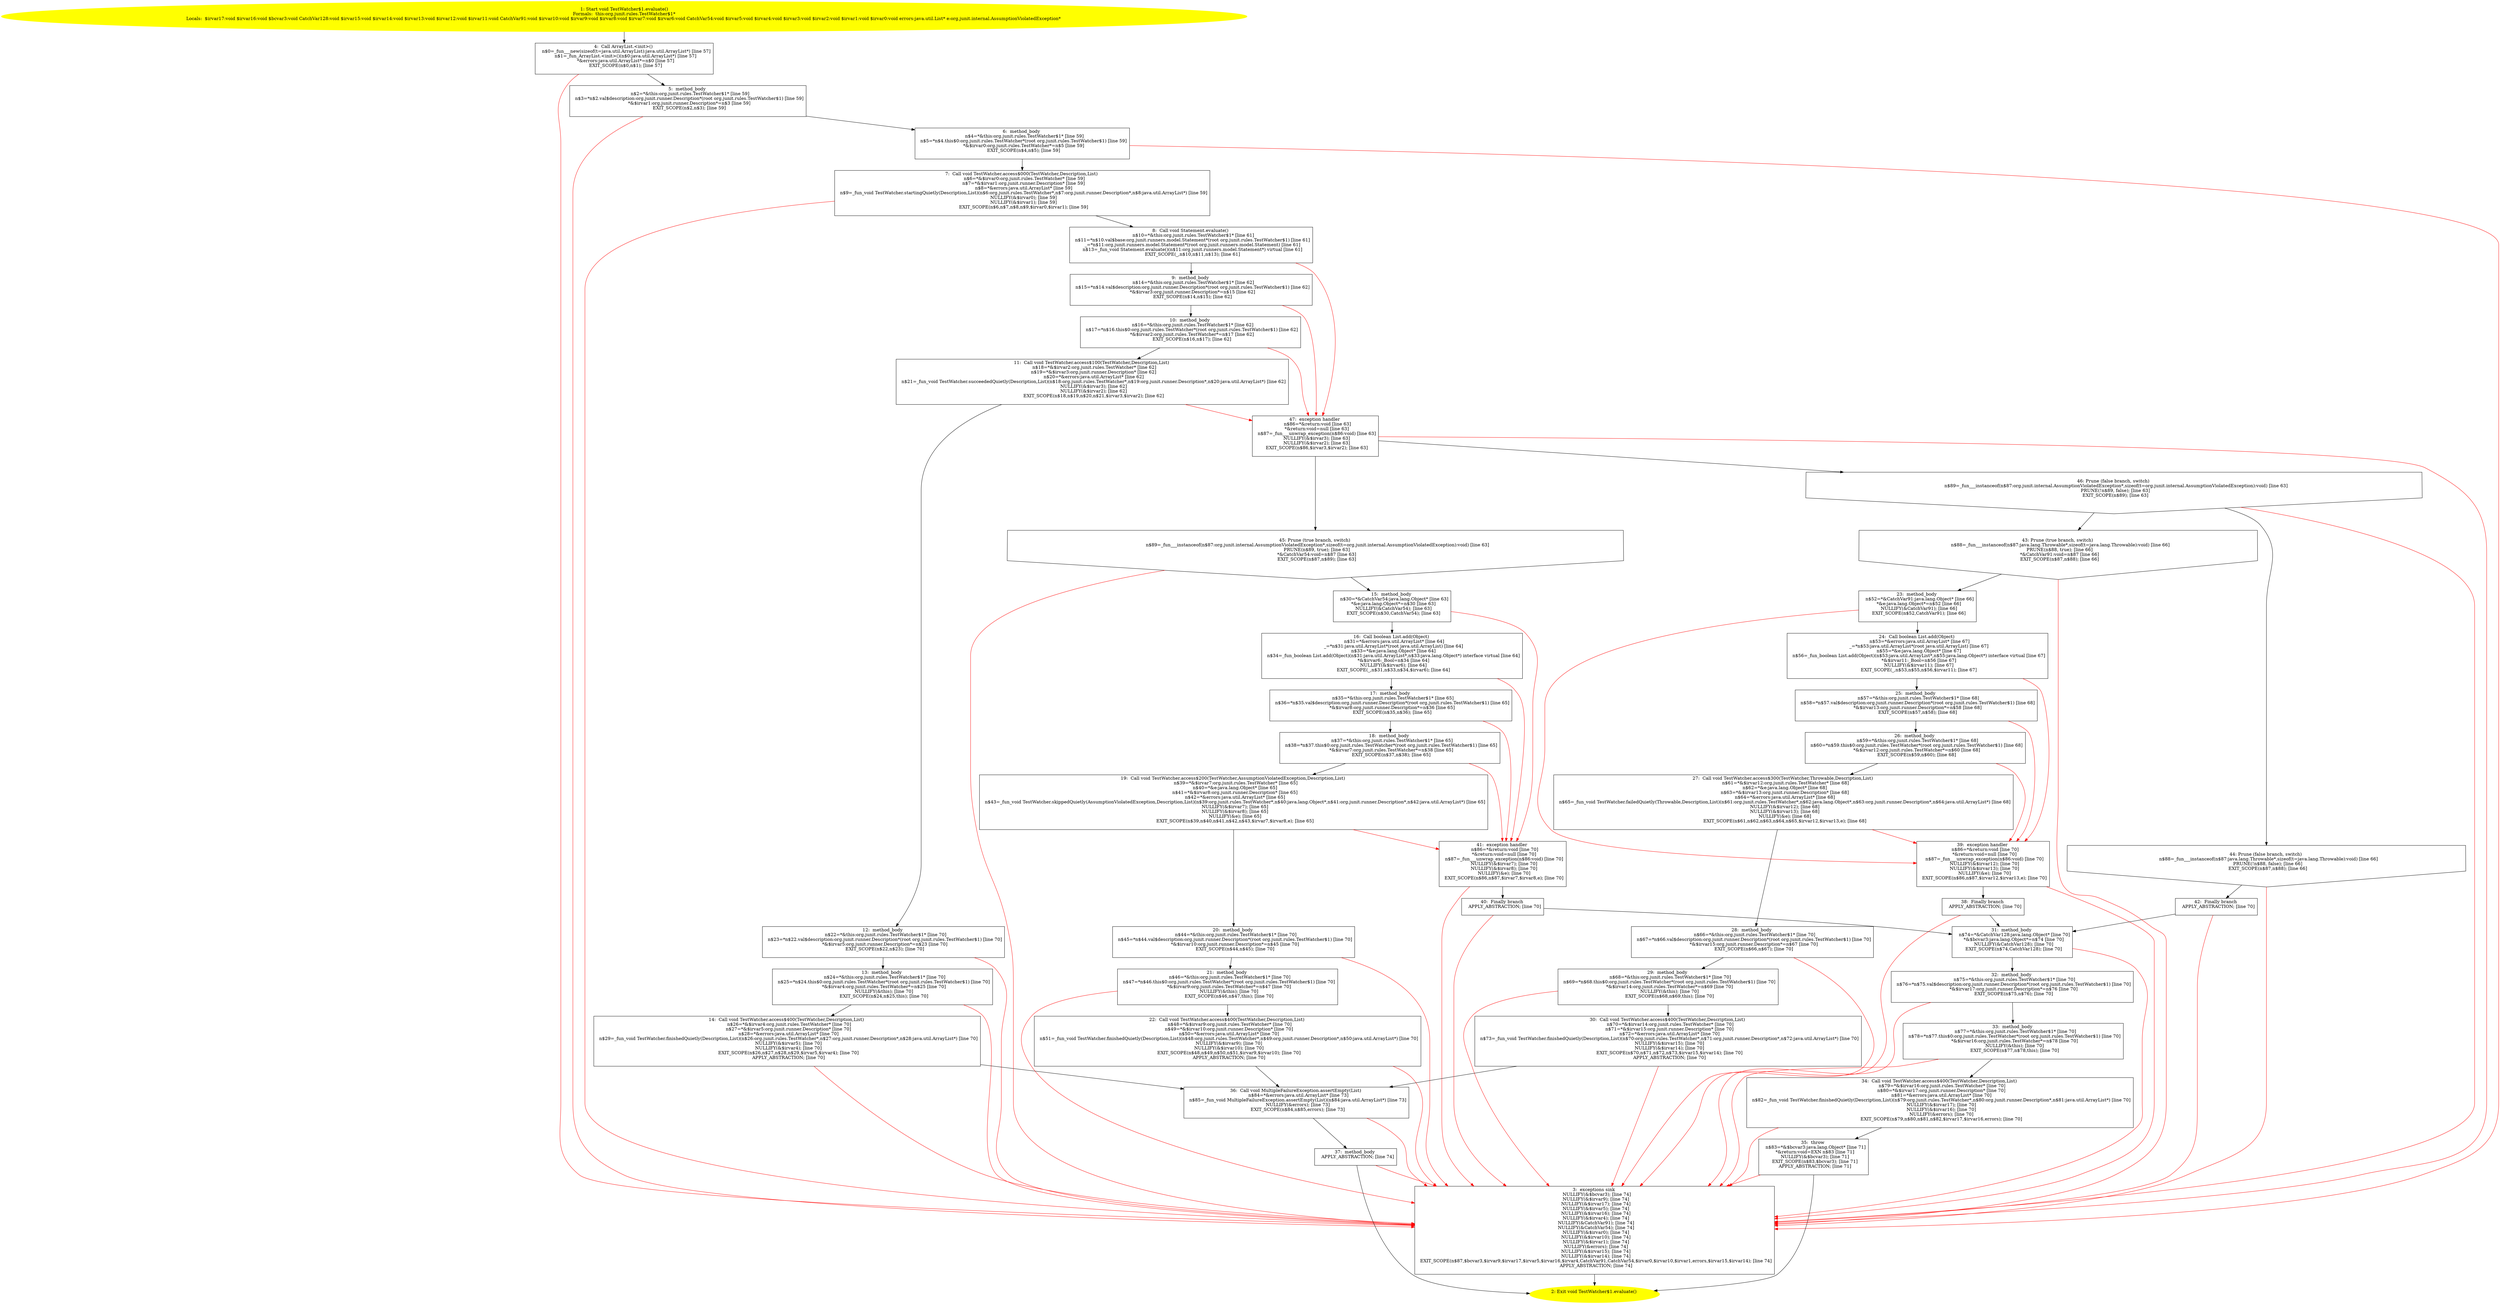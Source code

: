/* @generated */
digraph cfg {
"org.junit.rules.TestWatcher$1.evaluate():void.a4a54c6fe6876ad02a4914ce08b993ca_1" [label="1: Start void TestWatcher$1.evaluate()\nFormals:  this:org.junit.rules.TestWatcher$1*\nLocals:  $irvar17:void $irvar16:void $bcvar3:void CatchVar128:void $irvar15:void $irvar14:void $irvar13:void $irvar12:void $irvar11:void CatchVar91:void $irvar10:void $irvar9:void $irvar8:void $irvar7:void $irvar6:void CatchVar54:void $irvar5:void $irvar4:void $irvar3:void $irvar2:void $irvar1:void $irvar0:void errors:java.util.List* e:org.junit.internal.AssumptionViolatedException* \n  " color=yellow style=filled]
	

	 "org.junit.rules.TestWatcher$1.evaluate():void.a4a54c6fe6876ad02a4914ce08b993ca_1" -> "org.junit.rules.TestWatcher$1.evaluate():void.a4a54c6fe6876ad02a4914ce08b993ca_4" ;
"org.junit.rules.TestWatcher$1.evaluate():void.a4a54c6fe6876ad02a4914ce08b993ca_2" [label="2: Exit void TestWatcher$1.evaluate() \n  " color=yellow style=filled]
	

"org.junit.rules.TestWatcher$1.evaluate():void.a4a54c6fe6876ad02a4914ce08b993ca_3" [label="3:  exceptions sink \n   NULLIFY(&$bcvar3); [line 74]\n  NULLIFY(&$irvar9); [line 74]\n  NULLIFY(&$irvar17); [line 74]\n  NULLIFY(&$irvar5); [line 74]\n  NULLIFY(&$irvar16); [line 74]\n  NULLIFY(&$irvar4); [line 74]\n  NULLIFY(&CatchVar91); [line 74]\n  NULLIFY(&CatchVar54); [line 74]\n  NULLIFY(&$irvar0); [line 74]\n  NULLIFY(&$irvar10); [line 74]\n  NULLIFY(&$irvar1); [line 74]\n  NULLIFY(&errors); [line 74]\n  NULLIFY(&$irvar15); [line 74]\n  NULLIFY(&$irvar14); [line 74]\n  EXIT_SCOPE(n$87,$bcvar3,$irvar9,$irvar17,$irvar5,$irvar16,$irvar4,CatchVar91,CatchVar54,$irvar0,$irvar10,$irvar1,errors,$irvar15,$irvar14); [line 74]\n  APPLY_ABSTRACTION; [line 74]\n " shape="box"]
	

	 "org.junit.rules.TestWatcher$1.evaluate():void.a4a54c6fe6876ad02a4914ce08b993ca_3" -> "org.junit.rules.TestWatcher$1.evaluate():void.a4a54c6fe6876ad02a4914ce08b993ca_2" ;
"org.junit.rules.TestWatcher$1.evaluate():void.a4a54c6fe6876ad02a4914ce08b993ca_4" [label="4:  Call ArrayList.<init>() \n   n$0=_fun___new(sizeof(t=java.util.ArrayList):java.util.ArrayList*) [line 57]\n  n$1=_fun_ArrayList.<init>()(n$0:java.util.ArrayList*) [line 57]\n  *&errors:java.util.ArrayList*=n$0 [line 57]\n  EXIT_SCOPE(n$0,n$1); [line 57]\n " shape="box"]
	

	 "org.junit.rules.TestWatcher$1.evaluate():void.a4a54c6fe6876ad02a4914ce08b993ca_4" -> "org.junit.rules.TestWatcher$1.evaluate():void.a4a54c6fe6876ad02a4914ce08b993ca_5" ;
	 "org.junit.rules.TestWatcher$1.evaluate():void.a4a54c6fe6876ad02a4914ce08b993ca_4" -> "org.junit.rules.TestWatcher$1.evaluate():void.a4a54c6fe6876ad02a4914ce08b993ca_3" [color="red" ];
"org.junit.rules.TestWatcher$1.evaluate():void.a4a54c6fe6876ad02a4914ce08b993ca_5" [label="5:  method_body \n   n$2=*&this:org.junit.rules.TestWatcher$1* [line 59]\n  n$3=*n$2.val$description:org.junit.runner.Description*(root org.junit.rules.TestWatcher$1) [line 59]\n  *&$irvar1:org.junit.runner.Description*=n$3 [line 59]\n  EXIT_SCOPE(n$2,n$3); [line 59]\n " shape="box"]
	

	 "org.junit.rules.TestWatcher$1.evaluate():void.a4a54c6fe6876ad02a4914ce08b993ca_5" -> "org.junit.rules.TestWatcher$1.evaluate():void.a4a54c6fe6876ad02a4914ce08b993ca_6" ;
	 "org.junit.rules.TestWatcher$1.evaluate():void.a4a54c6fe6876ad02a4914ce08b993ca_5" -> "org.junit.rules.TestWatcher$1.evaluate():void.a4a54c6fe6876ad02a4914ce08b993ca_3" [color="red" ];
"org.junit.rules.TestWatcher$1.evaluate():void.a4a54c6fe6876ad02a4914ce08b993ca_6" [label="6:  method_body \n   n$4=*&this:org.junit.rules.TestWatcher$1* [line 59]\n  n$5=*n$4.this$0:org.junit.rules.TestWatcher*(root org.junit.rules.TestWatcher$1) [line 59]\n  *&$irvar0:org.junit.rules.TestWatcher*=n$5 [line 59]\n  EXIT_SCOPE(n$4,n$5); [line 59]\n " shape="box"]
	

	 "org.junit.rules.TestWatcher$1.evaluate():void.a4a54c6fe6876ad02a4914ce08b993ca_6" -> "org.junit.rules.TestWatcher$1.evaluate():void.a4a54c6fe6876ad02a4914ce08b993ca_7" ;
	 "org.junit.rules.TestWatcher$1.evaluate():void.a4a54c6fe6876ad02a4914ce08b993ca_6" -> "org.junit.rules.TestWatcher$1.evaluate():void.a4a54c6fe6876ad02a4914ce08b993ca_3" [color="red" ];
"org.junit.rules.TestWatcher$1.evaluate():void.a4a54c6fe6876ad02a4914ce08b993ca_7" [label="7:  Call void TestWatcher.access$000(TestWatcher,Description,List) \n   n$6=*&$irvar0:org.junit.rules.TestWatcher* [line 59]\n  n$7=*&$irvar1:org.junit.runner.Description* [line 59]\n  n$8=*&errors:java.util.ArrayList* [line 59]\n  n$9=_fun_void TestWatcher.startingQuietly(Description,List)(n$6:org.junit.rules.TestWatcher*,n$7:org.junit.runner.Description*,n$8:java.util.ArrayList*) [line 59]\n  NULLIFY(&$irvar0); [line 59]\n  NULLIFY(&$irvar1); [line 59]\n  EXIT_SCOPE(n$6,n$7,n$8,n$9,$irvar0,$irvar1); [line 59]\n " shape="box"]
	

	 "org.junit.rules.TestWatcher$1.evaluate():void.a4a54c6fe6876ad02a4914ce08b993ca_7" -> "org.junit.rules.TestWatcher$1.evaluate():void.a4a54c6fe6876ad02a4914ce08b993ca_8" ;
	 "org.junit.rules.TestWatcher$1.evaluate():void.a4a54c6fe6876ad02a4914ce08b993ca_7" -> "org.junit.rules.TestWatcher$1.evaluate():void.a4a54c6fe6876ad02a4914ce08b993ca_3" [color="red" ];
"org.junit.rules.TestWatcher$1.evaluate():void.a4a54c6fe6876ad02a4914ce08b993ca_8" [label="8:  Call void Statement.evaluate() \n   n$10=*&this:org.junit.rules.TestWatcher$1* [line 61]\n  n$11=*n$10.val$base:org.junit.runners.model.Statement*(root org.junit.rules.TestWatcher$1) [line 61]\n  _=*n$11:org.junit.runners.model.Statement*(root org.junit.runners.model.Statement) [line 61]\n  n$13=_fun_void Statement.evaluate()(n$11:org.junit.runners.model.Statement*) virtual [line 61]\n  EXIT_SCOPE(_,n$10,n$11,n$13); [line 61]\n " shape="box"]
	

	 "org.junit.rules.TestWatcher$1.evaluate():void.a4a54c6fe6876ad02a4914ce08b993ca_8" -> "org.junit.rules.TestWatcher$1.evaluate():void.a4a54c6fe6876ad02a4914ce08b993ca_9" ;
	 "org.junit.rules.TestWatcher$1.evaluate():void.a4a54c6fe6876ad02a4914ce08b993ca_8" -> "org.junit.rules.TestWatcher$1.evaluate():void.a4a54c6fe6876ad02a4914ce08b993ca_47" [color="red" ];
"org.junit.rules.TestWatcher$1.evaluate():void.a4a54c6fe6876ad02a4914ce08b993ca_9" [label="9:  method_body \n   n$14=*&this:org.junit.rules.TestWatcher$1* [line 62]\n  n$15=*n$14.val$description:org.junit.runner.Description*(root org.junit.rules.TestWatcher$1) [line 62]\n  *&$irvar3:org.junit.runner.Description*=n$15 [line 62]\n  EXIT_SCOPE(n$14,n$15); [line 62]\n " shape="box"]
	

	 "org.junit.rules.TestWatcher$1.evaluate():void.a4a54c6fe6876ad02a4914ce08b993ca_9" -> "org.junit.rules.TestWatcher$1.evaluate():void.a4a54c6fe6876ad02a4914ce08b993ca_10" ;
	 "org.junit.rules.TestWatcher$1.evaluate():void.a4a54c6fe6876ad02a4914ce08b993ca_9" -> "org.junit.rules.TestWatcher$1.evaluate():void.a4a54c6fe6876ad02a4914ce08b993ca_47" [color="red" ];
"org.junit.rules.TestWatcher$1.evaluate():void.a4a54c6fe6876ad02a4914ce08b993ca_10" [label="10:  method_body \n   n$16=*&this:org.junit.rules.TestWatcher$1* [line 62]\n  n$17=*n$16.this$0:org.junit.rules.TestWatcher*(root org.junit.rules.TestWatcher$1) [line 62]\n  *&$irvar2:org.junit.rules.TestWatcher*=n$17 [line 62]\n  EXIT_SCOPE(n$16,n$17); [line 62]\n " shape="box"]
	

	 "org.junit.rules.TestWatcher$1.evaluate():void.a4a54c6fe6876ad02a4914ce08b993ca_10" -> "org.junit.rules.TestWatcher$1.evaluate():void.a4a54c6fe6876ad02a4914ce08b993ca_11" ;
	 "org.junit.rules.TestWatcher$1.evaluate():void.a4a54c6fe6876ad02a4914ce08b993ca_10" -> "org.junit.rules.TestWatcher$1.evaluate():void.a4a54c6fe6876ad02a4914ce08b993ca_47" [color="red" ];
"org.junit.rules.TestWatcher$1.evaluate():void.a4a54c6fe6876ad02a4914ce08b993ca_11" [label="11:  Call void TestWatcher.access$100(TestWatcher,Description,List) \n   n$18=*&$irvar2:org.junit.rules.TestWatcher* [line 62]\n  n$19=*&$irvar3:org.junit.runner.Description* [line 62]\n  n$20=*&errors:java.util.ArrayList* [line 62]\n  n$21=_fun_void TestWatcher.succeededQuietly(Description,List)(n$18:org.junit.rules.TestWatcher*,n$19:org.junit.runner.Description*,n$20:java.util.ArrayList*) [line 62]\n  NULLIFY(&$irvar3); [line 62]\n  NULLIFY(&$irvar2); [line 62]\n  EXIT_SCOPE(n$18,n$19,n$20,n$21,$irvar3,$irvar2); [line 62]\n " shape="box"]
	

	 "org.junit.rules.TestWatcher$1.evaluate():void.a4a54c6fe6876ad02a4914ce08b993ca_11" -> "org.junit.rules.TestWatcher$1.evaluate():void.a4a54c6fe6876ad02a4914ce08b993ca_12" ;
	 "org.junit.rules.TestWatcher$1.evaluate():void.a4a54c6fe6876ad02a4914ce08b993ca_11" -> "org.junit.rules.TestWatcher$1.evaluate():void.a4a54c6fe6876ad02a4914ce08b993ca_47" [color="red" ];
"org.junit.rules.TestWatcher$1.evaluate():void.a4a54c6fe6876ad02a4914ce08b993ca_12" [label="12:  method_body \n   n$22=*&this:org.junit.rules.TestWatcher$1* [line 70]\n  n$23=*n$22.val$description:org.junit.runner.Description*(root org.junit.rules.TestWatcher$1) [line 70]\n  *&$irvar5:org.junit.runner.Description*=n$23 [line 70]\n  EXIT_SCOPE(n$22,n$23); [line 70]\n " shape="box"]
	

	 "org.junit.rules.TestWatcher$1.evaluate():void.a4a54c6fe6876ad02a4914ce08b993ca_12" -> "org.junit.rules.TestWatcher$1.evaluate():void.a4a54c6fe6876ad02a4914ce08b993ca_13" ;
	 "org.junit.rules.TestWatcher$1.evaluate():void.a4a54c6fe6876ad02a4914ce08b993ca_12" -> "org.junit.rules.TestWatcher$1.evaluate():void.a4a54c6fe6876ad02a4914ce08b993ca_3" [color="red" ];
"org.junit.rules.TestWatcher$1.evaluate():void.a4a54c6fe6876ad02a4914ce08b993ca_13" [label="13:  method_body \n   n$24=*&this:org.junit.rules.TestWatcher$1* [line 70]\n  n$25=*n$24.this$0:org.junit.rules.TestWatcher*(root org.junit.rules.TestWatcher$1) [line 70]\n  *&$irvar4:org.junit.rules.TestWatcher*=n$25 [line 70]\n  NULLIFY(&this); [line 70]\n  EXIT_SCOPE(n$24,n$25,this); [line 70]\n " shape="box"]
	

	 "org.junit.rules.TestWatcher$1.evaluate():void.a4a54c6fe6876ad02a4914ce08b993ca_13" -> "org.junit.rules.TestWatcher$1.evaluate():void.a4a54c6fe6876ad02a4914ce08b993ca_14" ;
	 "org.junit.rules.TestWatcher$1.evaluate():void.a4a54c6fe6876ad02a4914ce08b993ca_13" -> "org.junit.rules.TestWatcher$1.evaluate():void.a4a54c6fe6876ad02a4914ce08b993ca_3" [color="red" ];
"org.junit.rules.TestWatcher$1.evaluate():void.a4a54c6fe6876ad02a4914ce08b993ca_14" [label="14:  Call void TestWatcher.access$400(TestWatcher,Description,List) \n   n$26=*&$irvar4:org.junit.rules.TestWatcher* [line 70]\n  n$27=*&$irvar5:org.junit.runner.Description* [line 70]\n  n$28=*&errors:java.util.ArrayList* [line 70]\n  n$29=_fun_void TestWatcher.finishedQuietly(Description,List)(n$26:org.junit.rules.TestWatcher*,n$27:org.junit.runner.Description*,n$28:java.util.ArrayList*) [line 70]\n  NULLIFY(&$irvar5); [line 70]\n  NULLIFY(&$irvar4); [line 70]\n  EXIT_SCOPE(n$26,n$27,n$28,n$29,$irvar5,$irvar4); [line 70]\n  APPLY_ABSTRACTION; [line 70]\n " shape="box"]
	

	 "org.junit.rules.TestWatcher$1.evaluate():void.a4a54c6fe6876ad02a4914ce08b993ca_14" -> "org.junit.rules.TestWatcher$1.evaluate():void.a4a54c6fe6876ad02a4914ce08b993ca_36" ;
	 "org.junit.rules.TestWatcher$1.evaluate():void.a4a54c6fe6876ad02a4914ce08b993ca_14" -> "org.junit.rules.TestWatcher$1.evaluate():void.a4a54c6fe6876ad02a4914ce08b993ca_3" [color="red" ];
"org.junit.rules.TestWatcher$1.evaluate():void.a4a54c6fe6876ad02a4914ce08b993ca_15" [label="15:  method_body \n   n$30=*&CatchVar54:java.lang.Object* [line 63]\n  *&e:java.lang.Object*=n$30 [line 63]\n  NULLIFY(&CatchVar54); [line 63]\n  EXIT_SCOPE(n$30,CatchVar54); [line 63]\n " shape="box"]
	

	 "org.junit.rules.TestWatcher$1.evaluate():void.a4a54c6fe6876ad02a4914ce08b993ca_15" -> "org.junit.rules.TestWatcher$1.evaluate():void.a4a54c6fe6876ad02a4914ce08b993ca_16" ;
	 "org.junit.rules.TestWatcher$1.evaluate():void.a4a54c6fe6876ad02a4914ce08b993ca_15" -> "org.junit.rules.TestWatcher$1.evaluate():void.a4a54c6fe6876ad02a4914ce08b993ca_41" [color="red" ];
"org.junit.rules.TestWatcher$1.evaluate():void.a4a54c6fe6876ad02a4914ce08b993ca_16" [label="16:  Call boolean List.add(Object) \n   n$31=*&errors:java.util.ArrayList* [line 64]\n  _=*n$31:java.util.ArrayList*(root java.util.ArrayList) [line 64]\n  n$33=*&e:java.lang.Object* [line 64]\n  n$34=_fun_boolean List.add(Object)(n$31:java.util.ArrayList*,n$33:java.lang.Object*) interface virtual [line 64]\n  *&$irvar6:_Bool=n$34 [line 64]\n  NULLIFY(&$irvar6); [line 64]\n  EXIT_SCOPE(_,n$31,n$33,n$34,$irvar6); [line 64]\n " shape="box"]
	

	 "org.junit.rules.TestWatcher$1.evaluate():void.a4a54c6fe6876ad02a4914ce08b993ca_16" -> "org.junit.rules.TestWatcher$1.evaluate():void.a4a54c6fe6876ad02a4914ce08b993ca_17" ;
	 "org.junit.rules.TestWatcher$1.evaluate():void.a4a54c6fe6876ad02a4914ce08b993ca_16" -> "org.junit.rules.TestWatcher$1.evaluate():void.a4a54c6fe6876ad02a4914ce08b993ca_41" [color="red" ];
"org.junit.rules.TestWatcher$1.evaluate():void.a4a54c6fe6876ad02a4914ce08b993ca_17" [label="17:  method_body \n   n$35=*&this:org.junit.rules.TestWatcher$1* [line 65]\n  n$36=*n$35.val$description:org.junit.runner.Description*(root org.junit.rules.TestWatcher$1) [line 65]\n  *&$irvar8:org.junit.runner.Description*=n$36 [line 65]\n  EXIT_SCOPE(n$35,n$36); [line 65]\n " shape="box"]
	

	 "org.junit.rules.TestWatcher$1.evaluate():void.a4a54c6fe6876ad02a4914ce08b993ca_17" -> "org.junit.rules.TestWatcher$1.evaluate():void.a4a54c6fe6876ad02a4914ce08b993ca_18" ;
	 "org.junit.rules.TestWatcher$1.evaluate():void.a4a54c6fe6876ad02a4914ce08b993ca_17" -> "org.junit.rules.TestWatcher$1.evaluate():void.a4a54c6fe6876ad02a4914ce08b993ca_41" [color="red" ];
"org.junit.rules.TestWatcher$1.evaluate():void.a4a54c6fe6876ad02a4914ce08b993ca_18" [label="18:  method_body \n   n$37=*&this:org.junit.rules.TestWatcher$1* [line 65]\n  n$38=*n$37.this$0:org.junit.rules.TestWatcher*(root org.junit.rules.TestWatcher$1) [line 65]\n  *&$irvar7:org.junit.rules.TestWatcher*=n$38 [line 65]\n  EXIT_SCOPE(n$37,n$38); [line 65]\n " shape="box"]
	

	 "org.junit.rules.TestWatcher$1.evaluate():void.a4a54c6fe6876ad02a4914ce08b993ca_18" -> "org.junit.rules.TestWatcher$1.evaluate():void.a4a54c6fe6876ad02a4914ce08b993ca_19" ;
	 "org.junit.rules.TestWatcher$1.evaluate():void.a4a54c6fe6876ad02a4914ce08b993ca_18" -> "org.junit.rules.TestWatcher$1.evaluate():void.a4a54c6fe6876ad02a4914ce08b993ca_41" [color="red" ];
"org.junit.rules.TestWatcher$1.evaluate():void.a4a54c6fe6876ad02a4914ce08b993ca_19" [label="19:  Call void TestWatcher.access$200(TestWatcher,AssumptionViolatedException,Description,List) \n   n$39=*&$irvar7:org.junit.rules.TestWatcher* [line 65]\n  n$40=*&e:java.lang.Object* [line 65]\n  n$41=*&$irvar8:org.junit.runner.Description* [line 65]\n  n$42=*&errors:java.util.ArrayList* [line 65]\n  n$43=_fun_void TestWatcher.skippedQuietly(AssumptionViolatedException,Description,List)(n$39:org.junit.rules.TestWatcher*,n$40:java.lang.Object*,n$41:org.junit.runner.Description*,n$42:java.util.ArrayList*) [line 65]\n  NULLIFY(&$irvar7); [line 65]\n  NULLIFY(&$irvar8); [line 65]\n  NULLIFY(&e); [line 65]\n  EXIT_SCOPE(n$39,n$40,n$41,n$42,n$43,$irvar7,$irvar8,e); [line 65]\n " shape="box"]
	

	 "org.junit.rules.TestWatcher$1.evaluate():void.a4a54c6fe6876ad02a4914ce08b993ca_19" -> "org.junit.rules.TestWatcher$1.evaluate():void.a4a54c6fe6876ad02a4914ce08b993ca_20" ;
	 "org.junit.rules.TestWatcher$1.evaluate():void.a4a54c6fe6876ad02a4914ce08b993ca_19" -> "org.junit.rules.TestWatcher$1.evaluate():void.a4a54c6fe6876ad02a4914ce08b993ca_41" [color="red" ];
"org.junit.rules.TestWatcher$1.evaluate():void.a4a54c6fe6876ad02a4914ce08b993ca_20" [label="20:  method_body \n   n$44=*&this:org.junit.rules.TestWatcher$1* [line 70]\n  n$45=*n$44.val$description:org.junit.runner.Description*(root org.junit.rules.TestWatcher$1) [line 70]\n  *&$irvar10:org.junit.runner.Description*=n$45 [line 70]\n  EXIT_SCOPE(n$44,n$45); [line 70]\n " shape="box"]
	

	 "org.junit.rules.TestWatcher$1.evaluate():void.a4a54c6fe6876ad02a4914ce08b993ca_20" -> "org.junit.rules.TestWatcher$1.evaluate():void.a4a54c6fe6876ad02a4914ce08b993ca_21" ;
	 "org.junit.rules.TestWatcher$1.evaluate():void.a4a54c6fe6876ad02a4914ce08b993ca_20" -> "org.junit.rules.TestWatcher$1.evaluate():void.a4a54c6fe6876ad02a4914ce08b993ca_3" [color="red" ];
"org.junit.rules.TestWatcher$1.evaluate():void.a4a54c6fe6876ad02a4914ce08b993ca_21" [label="21:  method_body \n   n$46=*&this:org.junit.rules.TestWatcher$1* [line 70]\n  n$47=*n$46.this$0:org.junit.rules.TestWatcher*(root org.junit.rules.TestWatcher$1) [line 70]\n  *&$irvar9:org.junit.rules.TestWatcher*=n$47 [line 70]\n  NULLIFY(&this); [line 70]\n  EXIT_SCOPE(n$46,n$47,this); [line 70]\n " shape="box"]
	

	 "org.junit.rules.TestWatcher$1.evaluate():void.a4a54c6fe6876ad02a4914ce08b993ca_21" -> "org.junit.rules.TestWatcher$1.evaluate():void.a4a54c6fe6876ad02a4914ce08b993ca_22" ;
	 "org.junit.rules.TestWatcher$1.evaluate():void.a4a54c6fe6876ad02a4914ce08b993ca_21" -> "org.junit.rules.TestWatcher$1.evaluate():void.a4a54c6fe6876ad02a4914ce08b993ca_3" [color="red" ];
"org.junit.rules.TestWatcher$1.evaluate():void.a4a54c6fe6876ad02a4914ce08b993ca_22" [label="22:  Call void TestWatcher.access$400(TestWatcher,Description,List) \n   n$48=*&$irvar9:org.junit.rules.TestWatcher* [line 70]\n  n$49=*&$irvar10:org.junit.runner.Description* [line 70]\n  n$50=*&errors:java.util.ArrayList* [line 70]\n  n$51=_fun_void TestWatcher.finishedQuietly(Description,List)(n$48:org.junit.rules.TestWatcher*,n$49:org.junit.runner.Description*,n$50:java.util.ArrayList*) [line 70]\n  NULLIFY(&$irvar9); [line 70]\n  NULLIFY(&$irvar10); [line 70]\n  EXIT_SCOPE(n$48,n$49,n$50,n$51,$irvar9,$irvar10); [line 70]\n  APPLY_ABSTRACTION; [line 70]\n " shape="box"]
	

	 "org.junit.rules.TestWatcher$1.evaluate():void.a4a54c6fe6876ad02a4914ce08b993ca_22" -> "org.junit.rules.TestWatcher$1.evaluate():void.a4a54c6fe6876ad02a4914ce08b993ca_36" ;
	 "org.junit.rules.TestWatcher$1.evaluate():void.a4a54c6fe6876ad02a4914ce08b993ca_22" -> "org.junit.rules.TestWatcher$1.evaluate():void.a4a54c6fe6876ad02a4914ce08b993ca_3" [color="red" ];
"org.junit.rules.TestWatcher$1.evaluate():void.a4a54c6fe6876ad02a4914ce08b993ca_23" [label="23:  method_body \n   n$52=*&CatchVar91:java.lang.Object* [line 66]\n  *&e:java.lang.Object*=n$52 [line 66]\n  NULLIFY(&CatchVar91); [line 66]\n  EXIT_SCOPE(n$52,CatchVar91); [line 66]\n " shape="box"]
	

	 "org.junit.rules.TestWatcher$1.evaluate():void.a4a54c6fe6876ad02a4914ce08b993ca_23" -> "org.junit.rules.TestWatcher$1.evaluate():void.a4a54c6fe6876ad02a4914ce08b993ca_24" ;
	 "org.junit.rules.TestWatcher$1.evaluate():void.a4a54c6fe6876ad02a4914ce08b993ca_23" -> "org.junit.rules.TestWatcher$1.evaluate():void.a4a54c6fe6876ad02a4914ce08b993ca_39" [color="red" ];
"org.junit.rules.TestWatcher$1.evaluate():void.a4a54c6fe6876ad02a4914ce08b993ca_24" [label="24:  Call boolean List.add(Object) \n   n$53=*&errors:java.util.ArrayList* [line 67]\n  _=*n$53:java.util.ArrayList*(root java.util.ArrayList) [line 67]\n  n$55=*&e:java.lang.Object* [line 67]\n  n$56=_fun_boolean List.add(Object)(n$53:java.util.ArrayList*,n$55:java.lang.Object*) interface virtual [line 67]\n  *&$irvar11:_Bool=n$56 [line 67]\n  NULLIFY(&$irvar11); [line 67]\n  EXIT_SCOPE(_,n$53,n$55,n$56,$irvar11); [line 67]\n " shape="box"]
	

	 "org.junit.rules.TestWatcher$1.evaluate():void.a4a54c6fe6876ad02a4914ce08b993ca_24" -> "org.junit.rules.TestWatcher$1.evaluate():void.a4a54c6fe6876ad02a4914ce08b993ca_25" ;
	 "org.junit.rules.TestWatcher$1.evaluate():void.a4a54c6fe6876ad02a4914ce08b993ca_24" -> "org.junit.rules.TestWatcher$1.evaluate():void.a4a54c6fe6876ad02a4914ce08b993ca_39" [color="red" ];
"org.junit.rules.TestWatcher$1.evaluate():void.a4a54c6fe6876ad02a4914ce08b993ca_25" [label="25:  method_body \n   n$57=*&this:org.junit.rules.TestWatcher$1* [line 68]\n  n$58=*n$57.val$description:org.junit.runner.Description*(root org.junit.rules.TestWatcher$1) [line 68]\n  *&$irvar13:org.junit.runner.Description*=n$58 [line 68]\n  EXIT_SCOPE(n$57,n$58); [line 68]\n " shape="box"]
	

	 "org.junit.rules.TestWatcher$1.evaluate():void.a4a54c6fe6876ad02a4914ce08b993ca_25" -> "org.junit.rules.TestWatcher$1.evaluate():void.a4a54c6fe6876ad02a4914ce08b993ca_26" ;
	 "org.junit.rules.TestWatcher$1.evaluate():void.a4a54c6fe6876ad02a4914ce08b993ca_25" -> "org.junit.rules.TestWatcher$1.evaluate():void.a4a54c6fe6876ad02a4914ce08b993ca_39" [color="red" ];
"org.junit.rules.TestWatcher$1.evaluate():void.a4a54c6fe6876ad02a4914ce08b993ca_26" [label="26:  method_body \n   n$59=*&this:org.junit.rules.TestWatcher$1* [line 68]\n  n$60=*n$59.this$0:org.junit.rules.TestWatcher*(root org.junit.rules.TestWatcher$1) [line 68]\n  *&$irvar12:org.junit.rules.TestWatcher*=n$60 [line 68]\n  EXIT_SCOPE(n$59,n$60); [line 68]\n " shape="box"]
	

	 "org.junit.rules.TestWatcher$1.evaluate():void.a4a54c6fe6876ad02a4914ce08b993ca_26" -> "org.junit.rules.TestWatcher$1.evaluate():void.a4a54c6fe6876ad02a4914ce08b993ca_27" ;
	 "org.junit.rules.TestWatcher$1.evaluate():void.a4a54c6fe6876ad02a4914ce08b993ca_26" -> "org.junit.rules.TestWatcher$1.evaluate():void.a4a54c6fe6876ad02a4914ce08b993ca_39" [color="red" ];
"org.junit.rules.TestWatcher$1.evaluate():void.a4a54c6fe6876ad02a4914ce08b993ca_27" [label="27:  Call void TestWatcher.access$300(TestWatcher,Throwable,Description,List) \n   n$61=*&$irvar12:org.junit.rules.TestWatcher* [line 68]\n  n$62=*&e:java.lang.Object* [line 68]\n  n$63=*&$irvar13:org.junit.runner.Description* [line 68]\n  n$64=*&errors:java.util.ArrayList* [line 68]\n  n$65=_fun_void TestWatcher.failedQuietly(Throwable,Description,List)(n$61:org.junit.rules.TestWatcher*,n$62:java.lang.Object*,n$63:org.junit.runner.Description*,n$64:java.util.ArrayList*) [line 68]\n  NULLIFY(&$irvar12); [line 68]\n  NULLIFY(&$irvar13); [line 68]\n  NULLIFY(&e); [line 68]\n  EXIT_SCOPE(n$61,n$62,n$63,n$64,n$65,$irvar12,$irvar13,e); [line 68]\n " shape="box"]
	

	 "org.junit.rules.TestWatcher$1.evaluate():void.a4a54c6fe6876ad02a4914ce08b993ca_27" -> "org.junit.rules.TestWatcher$1.evaluate():void.a4a54c6fe6876ad02a4914ce08b993ca_28" ;
	 "org.junit.rules.TestWatcher$1.evaluate():void.a4a54c6fe6876ad02a4914ce08b993ca_27" -> "org.junit.rules.TestWatcher$1.evaluate():void.a4a54c6fe6876ad02a4914ce08b993ca_39" [color="red" ];
"org.junit.rules.TestWatcher$1.evaluate():void.a4a54c6fe6876ad02a4914ce08b993ca_28" [label="28:  method_body \n   n$66=*&this:org.junit.rules.TestWatcher$1* [line 70]\n  n$67=*n$66.val$description:org.junit.runner.Description*(root org.junit.rules.TestWatcher$1) [line 70]\n  *&$irvar15:org.junit.runner.Description*=n$67 [line 70]\n  EXIT_SCOPE(n$66,n$67); [line 70]\n " shape="box"]
	

	 "org.junit.rules.TestWatcher$1.evaluate():void.a4a54c6fe6876ad02a4914ce08b993ca_28" -> "org.junit.rules.TestWatcher$1.evaluate():void.a4a54c6fe6876ad02a4914ce08b993ca_29" ;
	 "org.junit.rules.TestWatcher$1.evaluate():void.a4a54c6fe6876ad02a4914ce08b993ca_28" -> "org.junit.rules.TestWatcher$1.evaluate():void.a4a54c6fe6876ad02a4914ce08b993ca_3" [color="red" ];
"org.junit.rules.TestWatcher$1.evaluate():void.a4a54c6fe6876ad02a4914ce08b993ca_29" [label="29:  method_body \n   n$68=*&this:org.junit.rules.TestWatcher$1* [line 70]\n  n$69=*n$68.this$0:org.junit.rules.TestWatcher*(root org.junit.rules.TestWatcher$1) [line 70]\n  *&$irvar14:org.junit.rules.TestWatcher*=n$69 [line 70]\n  NULLIFY(&this); [line 70]\n  EXIT_SCOPE(n$68,n$69,this); [line 70]\n " shape="box"]
	

	 "org.junit.rules.TestWatcher$1.evaluate():void.a4a54c6fe6876ad02a4914ce08b993ca_29" -> "org.junit.rules.TestWatcher$1.evaluate():void.a4a54c6fe6876ad02a4914ce08b993ca_30" ;
	 "org.junit.rules.TestWatcher$1.evaluate():void.a4a54c6fe6876ad02a4914ce08b993ca_29" -> "org.junit.rules.TestWatcher$1.evaluate():void.a4a54c6fe6876ad02a4914ce08b993ca_3" [color="red" ];
"org.junit.rules.TestWatcher$1.evaluate():void.a4a54c6fe6876ad02a4914ce08b993ca_30" [label="30:  Call void TestWatcher.access$400(TestWatcher,Description,List) \n   n$70=*&$irvar14:org.junit.rules.TestWatcher* [line 70]\n  n$71=*&$irvar15:org.junit.runner.Description* [line 70]\n  n$72=*&errors:java.util.ArrayList* [line 70]\n  n$73=_fun_void TestWatcher.finishedQuietly(Description,List)(n$70:org.junit.rules.TestWatcher*,n$71:org.junit.runner.Description*,n$72:java.util.ArrayList*) [line 70]\n  NULLIFY(&$irvar15); [line 70]\n  NULLIFY(&$irvar14); [line 70]\n  EXIT_SCOPE(n$70,n$71,n$72,n$73,$irvar15,$irvar14); [line 70]\n  APPLY_ABSTRACTION; [line 70]\n " shape="box"]
	

	 "org.junit.rules.TestWatcher$1.evaluate():void.a4a54c6fe6876ad02a4914ce08b993ca_30" -> "org.junit.rules.TestWatcher$1.evaluate():void.a4a54c6fe6876ad02a4914ce08b993ca_36" ;
	 "org.junit.rules.TestWatcher$1.evaluate():void.a4a54c6fe6876ad02a4914ce08b993ca_30" -> "org.junit.rules.TestWatcher$1.evaluate():void.a4a54c6fe6876ad02a4914ce08b993ca_3" [color="red" ];
"org.junit.rules.TestWatcher$1.evaluate():void.a4a54c6fe6876ad02a4914ce08b993ca_31" [label="31:  method_body \n   n$74=*&CatchVar128:java.lang.Object* [line 70]\n  *&$bcvar3:java.lang.Object*=n$74 [line 70]\n  NULLIFY(&CatchVar128); [line 70]\n  EXIT_SCOPE(n$74,CatchVar128); [line 70]\n " shape="box"]
	

	 "org.junit.rules.TestWatcher$1.evaluate():void.a4a54c6fe6876ad02a4914ce08b993ca_31" -> "org.junit.rules.TestWatcher$1.evaluate():void.a4a54c6fe6876ad02a4914ce08b993ca_32" ;
	 "org.junit.rules.TestWatcher$1.evaluate():void.a4a54c6fe6876ad02a4914ce08b993ca_31" -> "org.junit.rules.TestWatcher$1.evaluate():void.a4a54c6fe6876ad02a4914ce08b993ca_3" [color="red" ];
"org.junit.rules.TestWatcher$1.evaluate():void.a4a54c6fe6876ad02a4914ce08b993ca_32" [label="32:  method_body \n   n$75=*&this:org.junit.rules.TestWatcher$1* [line 70]\n  n$76=*n$75.val$description:org.junit.runner.Description*(root org.junit.rules.TestWatcher$1) [line 70]\n  *&$irvar17:org.junit.runner.Description*=n$76 [line 70]\n  EXIT_SCOPE(n$75,n$76); [line 70]\n " shape="box"]
	

	 "org.junit.rules.TestWatcher$1.evaluate():void.a4a54c6fe6876ad02a4914ce08b993ca_32" -> "org.junit.rules.TestWatcher$1.evaluate():void.a4a54c6fe6876ad02a4914ce08b993ca_33" ;
	 "org.junit.rules.TestWatcher$1.evaluate():void.a4a54c6fe6876ad02a4914ce08b993ca_32" -> "org.junit.rules.TestWatcher$1.evaluate():void.a4a54c6fe6876ad02a4914ce08b993ca_3" [color="red" ];
"org.junit.rules.TestWatcher$1.evaluate():void.a4a54c6fe6876ad02a4914ce08b993ca_33" [label="33:  method_body \n   n$77=*&this:org.junit.rules.TestWatcher$1* [line 70]\n  n$78=*n$77.this$0:org.junit.rules.TestWatcher*(root org.junit.rules.TestWatcher$1) [line 70]\n  *&$irvar16:org.junit.rules.TestWatcher*=n$78 [line 70]\n  NULLIFY(&this); [line 70]\n  EXIT_SCOPE(n$77,n$78,this); [line 70]\n " shape="box"]
	

	 "org.junit.rules.TestWatcher$1.evaluate():void.a4a54c6fe6876ad02a4914ce08b993ca_33" -> "org.junit.rules.TestWatcher$1.evaluate():void.a4a54c6fe6876ad02a4914ce08b993ca_34" ;
	 "org.junit.rules.TestWatcher$1.evaluate():void.a4a54c6fe6876ad02a4914ce08b993ca_33" -> "org.junit.rules.TestWatcher$1.evaluate():void.a4a54c6fe6876ad02a4914ce08b993ca_3" [color="red" ];
"org.junit.rules.TestWatcher$1.evaluate():void.a4a54c6fe6876ad02a4914ce08b993ca_34" [label="34:  Call void TestWatcher.access$400(TestWatcher,Description,List) \n   n$79=*&$irvar16:org.junit.rules.TestWatcher* [line 70]\n  n$80=*&$irvar17:org.junit.runner.Description* [line 70]\n  n$81=*&errors:java.util.ArrayList* [line 70]\n  n$82=_fun_void TestWatcher.finishedQuietly(Description,List)(n$79:org.junit.rules.TestWatcher*,n$80:org.junit.runner.Description*,n$81:java.util.ArrayList*) [line 70]\n  NULLIFY(&$irvar17); [line 70]\n  NULLIFY(&$irvar16); [line 70]\n  NULLIFY(&errors); [line 70]\n  EXIT_SCOPE(n$79,n$80,n$81,n$82,$irvar17,$irvar16,errors); [line 70]\n " shape="box"]
	

	 "org.junit.rules.TestWatcher$1.evaluate():void.a4a54c6fe6876ad02a4914ce08b993ca_34" -> "org.junit.rules.TestWatcher$1.evaluate():void.a4a54c6fe6876ad02a4914ce08b993ca_35" ;
	 "org.junit.rules.TestWatcher$1.evaluate():void.a4a54c6fe6876ad02a4914ce08b993ca_34" -> "org.junit.rules.TestWatcher$1.evaluate():void.a4a54c6fe6876ad02a4914ce08b993ca_3" [color="red" ];
"org.junit.rules.TestWatcher$1.evaluate():void.a4a54c6fe6876ad02a4914ce08b993ca_35" [label="35:  throw \n   n$83=*&$bcvar3:java.lang.Object* [line 71]\n  *&return:void=EXN n$83 [line 71]\n  NULLIFY(&$bcvar3); [line 71]\n  EXIT_SCOPE(n$83,$bcvar3); [line 71]\n  APPLY_ABSTRACTION; [line 71]\n " shape="box"]
	

	 "org.junit.rules.TestWatcher$1.evaluate():void.a4a54c6fe6876ad02a4914ce08b993ca_35" -> "org.junit.rules.TestWatcher$1.evaluate():void.a4a54c6fe6876ad02a4914ce08b993ca_2" ;
	 "org.junit.rules.TestWatcher$1.evaluate():void.a4a54c6fe6876ad02a4914ce08b993ca_35" -> "org.junit.rules.TestWatcher$1.evaluate():void.a4a54c6fe6876ad02a4914ce08b993ca_3" [color="red" ];
"org.junit.rules.TestWatcher$1.evaluate():void.a4a54c6fe6876ad02a4914ce08b993ca_36" [label="36:  Call void MultipleFailureException.assertEmpty(List) \n   n$84=*&errors:java.util.ArrayList* [line 73]\n  n$85=_fun_void MultipleFailureException.assertEmpty(List)(n$84:java.util.ArrayList*) [line 73]\n  NULLIFY(&errors); [line 73]\n  EXIT_SCOPE(n$84,n$85,errors); [line 73]\n " shape="box"]
	

	 "org.junit.rules.TestWatcher$1.evaluate():void.a4a54c6fe6876ad02a4914ce08b993ca_36" -> "org.junit.rules.TestWatcher$1.evaluate():void.a4a54c6fe6876ad02a4914ce08b993ca_37" ;
	 "org.junit.rules.TestWatcher$1.evaluate():void.a4a54c6fe6876ad02a4914ce08b993ca_36" -> "org.junit.rules.TestWatcher$1.evaluate():void.a4a54c6fe6876ad02a4914ce08b993ca_3" [color="red" ];
"org.junit.rules.TestWatcher$1.evaluate():void.a4a54c6fe6876ad02a4914ce08b993ca_37" [label="37:  method_body \n   APPLY_ABSTRACTION; [line 74]\n " shape="box"]
	

	 "org.junit.rules.TestWatcher$1.evaluate():void.a4a54c6fe6876ad02a4914ce08b993ca_37" -> "org.junit.rules.TestWatcher$1.evaluate():void.a4a54c6fe6876ad02a4914ce08b993ca_2" ;
	 "org.junit.rules.TestWatcher$1.evaluate():void.a4a54c6fe6876ad02a4914ce08b993ca_37" -> "org.junit.rules.TestWatcher$1.evaluate():void.a4a54c6fe6876ad02a4914ce08b993ca_3" [color="red" ];
"org.junit.rules.TestWatcher$1.evaluate():void.a4a54c6fe6876ad02a4914ce08b993ca_38" [label="38:  Finally branch \n   APPLY_ABSTRACTION; [line 70]\n " shape="box"]
	

	 "org.junit.rules.TestWatcher$1.evaluate():void.a4a54c6fe6876ad02a4914ce08b993ca_38" -> "org.junit.rules.TestWatcher$1.evaluate():void.a4a54c6fe6876ad02a4914ce08b993ca_31" ;
	 "org.junit.rules.TestWatcher$1.evaluate():void.a4a54c6fe6876ad02a4914ce08b993ca_38" -> "org.junit.rules.TestWatcher$1.evaluate():void.a4a54c6fe6876ad02a4914ce08b993ca_3" [color="red" ];
"org.junit.rules.TestWatcher$1.evaluate():void.a4a54c6fe6876ad02a4914ce08b993ca_39" [label="39:  exception handler \n   n$86=*&return:void [line 70]\n  *&return:void=null [line 70]\n  n$87=_fun___unwrap_exception(n$86:void) [line 70]\n  NULLIFY(&$irvar12); [line 70]\n  NULLIFY(&$irvar13); [line 70]\n  NULLIFY(&e); [line 70]\n  EXIT_SCOPE(n$86,n$87,$irvar12,$irvar13,e); [line 70]\n " shape="box"]
	

	 "org.junit.rules.TestWatcher$1.evaluate():void.a4a54c6fe6876ad02a4914ce08b993ca_39" -> "org.junit.rules.TestWatcher$1.evaluate():void.a4a54c6fe6876ad02a4914ce08b993ca_38" ;
	 "org.junit.rules.TestWatcher$1.evaluate():void.a4a54c6fe6876ad02a4914ce08b993ca_39" -> "org.junit.rules.TestWatcher$1.evaluate():void.a4a54c6fe6876ad02a4914ce08b993ca_3" [color="red" ];
"org.junit.rules.TestWatcher$1.evaluate():void.a4a54c6fe6876ad02a4914ce08b993ca_40" [label="40:  Finally branch \n   APPLY_ABSTRACTION; [line 70]\n " shape="box"]
	

	 "org.junit.rules.TestWatcher$1.evaluate():void.a4a54c6fe6876ad02a4914ce08b993ca_40" -> "org.junit.rules.TestWatcher$1.evaluate():void.a4a54c6fe6876ad02a4914ce08b993ca_31" ;
	 "org.junit.rules.TestWatcher$1.evaluate():void.a4a54c6fe6876ad02a4914ce08b993ca_40" -> "org.junit.rules.TestWatcher$1.evaluate():void.a4a54c6fe6876ad02a4914ce08b993ca_3" [color="red" ];
"org.junit.rules.TestWatcher$1.evaluate():void.a4a54c6fe6876ad02a4914ce08b993ca_41" [label="41:  exception handler \n   n$86=*&return:void [line 70]\n  *&return:void=null [line 70]\n  n$87=_fun___unwrap_exception(n$86:void) [line 70]\n  NULLIFY(&$irvar7); [line 70]\n  NULLIFY(&$irvar8); [line 70]\n  NULLIFY(&e); [line 70]\n  EXIT_SCOPE(n$86,n$87,$irvar7,$irvar8,e); [line 70]\n " shape="box"]
	

	 "org.junit.rules.TestWatcher$1.evaluate():void.a4a54c6fe6876ad02a4914ce08b993ca_41" -> "org.junit.rules.TestWatcher$1.evaluate():void.a4a54c6fe6876ad02a4914ce08b993ca_40" ;
	 "org.junit.rules.TestWatcher$1.evaluate():void.a4a54c6fe6876ad02a4914ce08b993ca_41" -> "org.junit.rules.TestWatcher$1.evaluate():void.a4a54c6fe6876ad02a4914ce08b993ca_3" [color="red" ];
"org.junit.rules.TestWatcher$1.evaluate():void.a4a54c6fe6876ad02a4914ce08b993ca_42" [label="42:  Finally branch \n   APPLY_ABSTRACTION; [line 70]\n " shape="box"]
	

	 "org.junit.rules.TestWatcher$1.evaluate():void.a4a54c6fe6876ad02a4914ce08b993ca_42" -> "org.junit.rules.TestWatcher$1.evaluate():void.a4a54c6fe6876ad02a4914ce08b993ca_31" ;
	 "org.junit.rules.TestWatcher$1.evaluate():void.a4a54c6fe6876ad02a4914ce08b993ca_42" -> "org.junit.rules.TestWatcher$1.evaluate():void.a4a54c6fe6876ad02a4914ce08b993ca_3" [color="red" ];
"org.junit.rules.TestWatcher$1.evaluate():void.a4a54c6fe6876ad02a4914ce08b993ca_43" [label="43: Prune (true branch, switch) \n   n$88=_fun___instanceof(n$87:java.lang.Throwable*,sizeof(t=java.lang.Throwable):void) [line 66]\n  PRUNE(n$88, true); [line 66]\n  *&CatchVar91:void=n$87 [line 66]\n  EXIT_SCOPE(n$87,n$88); [line 66]\n " shape="invhouse"]
	

	 "org.junit.rules.TestWatcher$1.evaluate():void.a4a54c6fe6876ad02a4914ce08b993ca_43" -> "org.junit.rules.TestWatcher$1.evaluate():void.a4a54c6fe6876ad02a4914ce08b993ca_23" ;
	 "org.junit.rules.TestWatcher$1.evaluate():void.a4a54c6fe6876ad02a4914ce08b993ca_43" -> "org.junit.rules.TestWatcher$1.evaluate():void.a4a54c6fe6876ad02a4914ce08b993ca_3" [color="red" ];
"org.junit.rules.TestWatcher$1.evaluate():void.a4a54c6fe6876ad02a4914ce08b993ca_44" [label="44: Prune (false branch, switch) \n   n$88=_fun___instanceof(n$87:java.lang.Throwable*,sizeof(t=java.lang.Throwable):void) [line 66]\n  PRUNE(!n$88, false); [line 66]\n  EXIT_SCOPE(n$87,n$88); [line 66]\n " shape="invhouse"]
	

	 "org.junit.rules.TestWatcher$1.evaluate():void.a4a54c6fe6876ad02a4914ce08b993ca_44" -> "org.junit.rules.TestWatcher$1.evaluate():void.a4a54c6fe6876ad02a4914ce08b993ca_42" ;
	 "org.junit.rules.TestWatcher$1.evaluate():void.a4a54c6fe6876ad02a4914ce08b993ca_44" -> "org.junit.rules.TestWatcher$1.evaluate():void.a4a54c6fe6876ad02a4914ce08b993ca_3" [color="red" ];
"org.junit.rules.TestWatcher$1.evaluate():void.a4a54c6fe6876ad02a4914ce08b993ca_45" [label="45: Prune (true branch, switch) \n   n$89=_fun___instanceof(n$87:org.junit.internal.AssumptionViolatedException*,sizeof(t=org.junit.internal.AssumptionViolatedException):void) [line 63]\n  PRUNE(n$89, true); [line 63]\n  *&CatchVar54:void=n$87 [line 63]\n  EXIT_SCOPE(n$87,n$89); [line 63]\n " shape="invhouse"]
	

	 "org.junit.rules.TestWatcher$1.evaluate():void.a4a54c6fe6876ad02a4914ce08b993ca_45" -> "org.junit.rules.TestWatcher$1.evaluate():void.a4a54c6fe6876ad02a4914ce08b993ca_15" ;
	 "org.junit.rules.TestWatcher$1.evaluate():void.a4a54c6fe6876ad02a4914ce08b993ca_45" -> "org.junit.rules.TestWatcher$1.evaluate():void.a4a54c6fe6876ad02a4914ce08b993ca_3" [color="red" ];
"org.junit.rules.TestWatcher$1.evaluate():void.a4a54c6fe6876ad02a4914ce08b993ca_46" [label="46: Prune (false branch, switch) \n   n$89=_fun___instanceof(n$87:org.junit.internal.AssumptionViolatedException*,sizeof(t=org.junit.internal.AssumptionViolatedException):void) [line 63]\n  PRUNE(!n$89, false); [line 63]\n  EXIT_SCOPE(n$89); [line 63]\n " shape="invhouse"]
	

	 "org.junit.rules.TestWatcher$1.evaluate():void.a4a54c6fe6876ad02a4914ce08b993ca_46" -> "org.junit.rules.TestWatcher$1.evaluate():void.a4a54c6fe6876ad02a4914ce08b993ca_43" ;
	 "org.junit.rules.TestWatcher$1.evaluate():void.a4a54c6fe6876ad02a4914ce08b993ca_46" -> "org.junit.rules.TestWatcher$1.evaluate():void.a4a54c6fe6876ad02a4914ce08b993ca_44" ;
	 "org.junit.rules.TestWatcher$1.evaluate():void.a4a54c6fe6876ad02a4914ce08b993ca_46" -> "org.junit.rules.TestWatcher$1.evaluate():void.a4a54c6fe6876ad02a4914ce08b993ca_3" [color="red" ];
"org.junit.rules.TestWatcher$1.evaluate():void.a4a54c6fe6876ad02a4914ce08b993ca_47" [label="47:  exception handler \n   n$86=*&return:void [line 63]\n  *&return:void=null [line 63]\n  n$87=_fun___unwrap_exception(n$86:void) [line 63]\n  NULLIFY(&$irvar3); [line 63]\n  NULLIFY(&$irvar2); [line 63]\n  EXIT_SCOPE(n$86,$irvar3,$irvar2); [line 63]\n " shape="box"]
	

	 "org.junit.rules.TestWatcher$1.evaluate():void.a4a54c6fe6876ad02a4914ce08b993ca_47" -> "org.junit.rules.TestWatcher$1.evaluate():void.a4a54c6fe6876ad02a4914ce08b993ca_45" ;
	 "org.junit.rules.TestWatcher$1.evaluate():void.a4a54c6fe6876ad02a4914ce08b993ca_47" -> "org.junit.rules.TestWatcher$1.evaluate():void.a4a54c6fe6876ad02a4914ce08b993ca_46" ;
	 "org.junit.rules.TestWatcher$1.evaluate():void.a4a54c6fe6876ad02a4914ce08b993ca_47" -> "org.junit.rules.TestWatcher$1.evaluate():void.a4a54c6fe6876ad02a4914ce08b993ca_3" [color="red" ];
}
